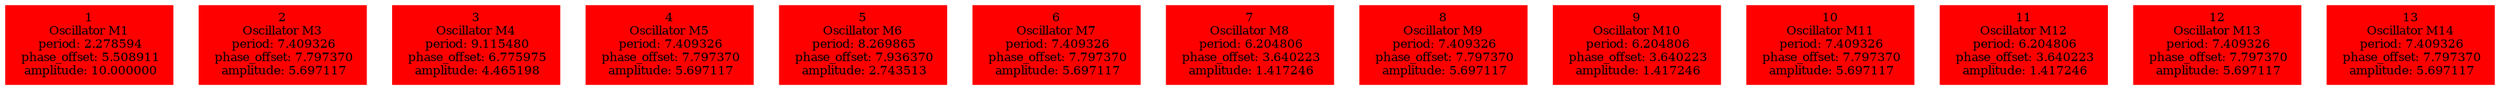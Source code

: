  digraph g{ forcelabels=true;
1 [label=<1<BR />Oscillator M1<BR /> period: 2.278594<BR /> phase_offset: 5.508911<BR /> amplitude: 10.000000>, shape=box,color=red,style=filled,fontsize=8];2 [label=<2<BR />Oscillator M3<BR /> period: 7.409326<BR /> phase_offset: 7.797370<BR /> amplitude: 5.697117>, shape=box,color=red,style=filled,fontsize=8];3 [label=<3<BR />Oscillator M4<BR /> period: 9.115480<BR /> phase_offset: 6.775975<BR /> amplitude: 4.465198>, shape=box,color=red,style=filled,fontsize=8];4 [label=<4<BR />Oscillator M5<BR /> period: 7.409326<BR /> phase_offset: 7.797370<BR /> amplitude: 5.697117>, shape=box,color=red,style=filled,fontsize=8];5 [label=<5<BR />Oscillator M6<BR /> period: 8.269865<BR /> phase_offset: 7.936370<BR /> amplitude: 2.743513>, shape=box,color=red,style=filled,fontsize=8];6 [label=<6<BR />Oscillator M7<BR /> period: 7.409326<BR /> phase_offset: 7.797370<BR /> amplitude: 5.697117>, shape=box,color=red,style=filled,fontsize=8];7 [label=<7<BR />Oscillator M8<BR /> period: 6.204806<BR /> phase_offset: 3.640223<BR /> amplitude: 1.417246>, shape=box,color=red,style=filled,fontsize=8];8 [label=<8<BR />Oscillator M9<BR /> period: 7.409326<BR /> phase_offset: 7.797370<BR /> amplitude: 5.697117>, shape=box,color=red,style=filled,fontsize=8];9 [label=<9<BR />Oscillator M10<BR /> period: 6.204806<BR /> phase_offset: 3.640223<BR /> amplitude: 1.417246>, shape=box,color=red,style=filled,fontsize=8];10 [label=<10<BR />Oscillator M11<BR /> period: 7.409326<BR /> phase_offset: 7.797370<BR /> amplitude: 5.697117>, shape=box,color=red,style=filled,fontsize=8];11 [label=<11<BR />Oscillator M12<BR /> period: 6.204806<BR /> phase_offset: 3.640223<BR /> amplitude: 1.417246>, shape=box,color=red,style=filled,fontsize=8];12 [label=<12<BR />Oscillator M13<BR /> period: 7.409326<BR /> phase_offset: 7.797370<BR /> amplitude: 5.697117>, shape=box,color=red,style=filled,fontsize=8];13 [label=<13<BR />Oscillator M14<BR /> period: 7.409326<BR /> phase_offset: 7.797370<BR /> amplitude: 5.697117>, shape=box,color=red,style=filled,fontsize=8]; }
